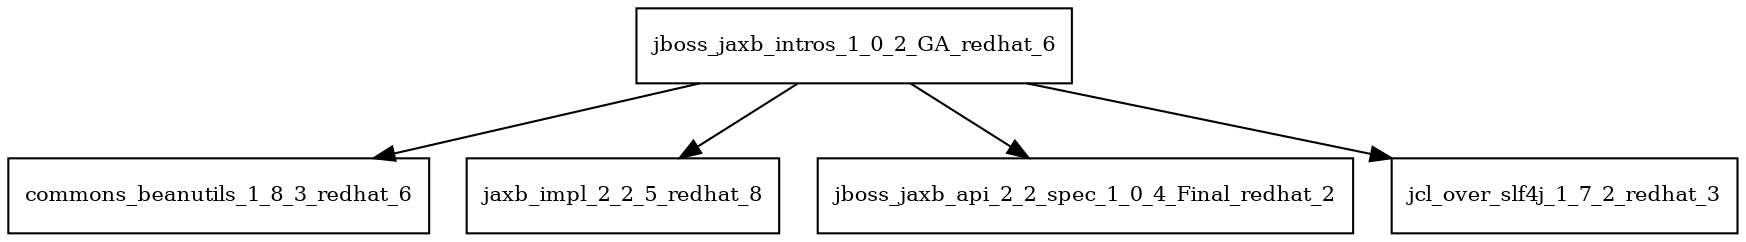 digraph jboss_jaxb_intros_1_0_2_GA_redhat_6_dependencies {
  node [shape = box, fontsize=10.0];
  jboss_jaxb_intros_1_0_2_GA_redhat_6 -> commons_beanutils_1_8_3_redhat_6;
  jboss_jaxb_intros_1_0_2_GA_redhat_6 -> jaxb_impl_2_2_5_redhat_8;
  jboss_jaxb_intros_1_0_2_GA_redhat_6 -> jboss_jaxb_api_2_2_spec_1_0_4_Final_redhat_2;
  jboss_jaxb_intros_1_0_2_GA_redhat_6 -> jcl_over_slf4j_1_7_2_redhat_3;
}
